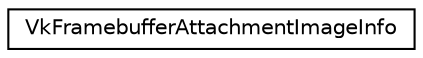 digraph "Graphical Class Hierarchy"
{
 // LATEX_PDF_SIZE
  edge [fontname="Helvetica",fontsize="10",labelfontname="Helvetica",labelfontsize="10"];
  node [fontname="Helvetica",fontsize="10",shape=record];
  rankdir="LR";
  Node0 [label="VkFramebufferAttachmentImageInfo",height=0.2,width=0.4,color="black", fillcolor="white", style="filled",URL="$structVkFramebufferAttachmentImageInfo.html",tooltip=" "];
}

